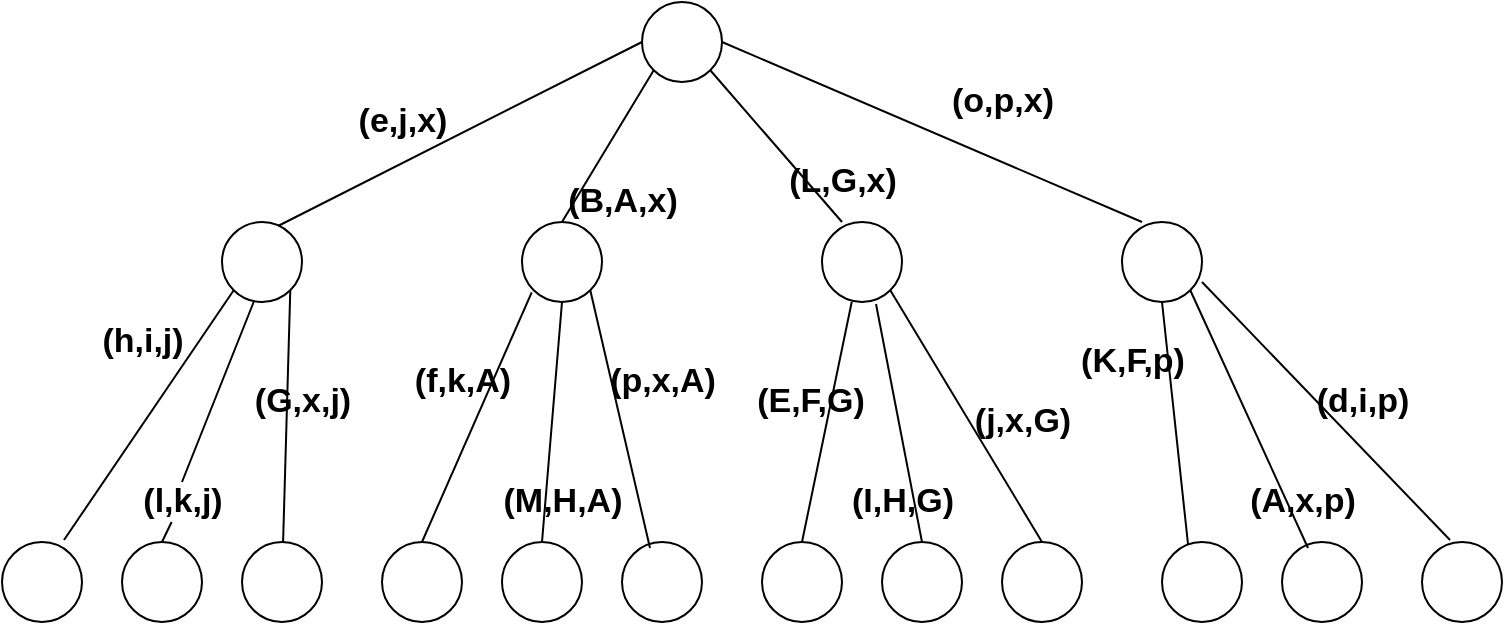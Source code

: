 <mxfile version="15.4.1" type="github">
  <diagram id="0iKbev9w_fv1EcxaYThd" name="Page-1">
    <mxGraphModel dx="1055" dy="905" grid="1" gridSize="10" guides="1" tooltips="1" connect="1" arrows="1" fold="1" page="1" pageScale="1" pageWidth="827" pageHeight="1169" math="0" shadow="0">
      <root>
        <mxCell id="0" />
        <mxCell id="1" parent="0" />
        <mxCell id="4ErdllIeTKA4thGLRw-R-1" value="" style="ellipse;whiteSpace=wrap;html=1;aspect=fixed;" vertex="1" parent="1">
          <mxGeometry x="360" y="170" width="40" height="40" as="geometry" />
        </mxCell>
        <mxCell id="4ErdllIeTKA4thGLRw-R-2" value="" style="ellipse;whiteSpace=wrap;html=1;aspect=fixed;" vertex="1" parent="1">
          <mxGeometry x="600" y="280" width="40" height="40" as="geometry" />
        </mxCell>
        <mxCell id="4ErdllIeTKA4thGLRw-R-3" value="" style="ellipse;whiteSpace=wrap;html=1;aspect=fixed;" vertex="1" parent="1">
          <mxGeometry x="450" y="280" width="40" height="40" as="geometry" />
        </mxCell>
        <mxCell id="4ErdllIeTKA4thGLRw-R-4" value="" style="ellipse;whiteSpace=wrap;html=1;aspect=fixed;" vertex="1" parent="1">
          <mxGeometry x="300" y="280" width="40" height="40" as="geometry" />
        </mxCell>
        <mxCell id="4ErdllIeTKA4thGLRw-R-5" value="" style="ellipse;whiteSpace=wrap;html=1;aspect=fixed;" vertex="1" parent="1">
          <mxGeometry x="150" y="280" width="40" height="40" as="geometry" />
        </mxCell>
        <mxCell id="4ErdllIeTKA4thGLRw-R-6" value="" style="ellipse;whiteSpace=wrap;html=1;aspect=fixed;" vertex="1" parent="1">
          <mxGeometry x="540" y="440" width="40" height="40" as="geometry" />
        </mxCell>
        <mxCell id="4ErdllIeTKA4thGLRw-R-7" value="" style="ellipse;whiteSpace=wrap;html=1;aspect=fixed;" vertex="1" parent="1">
          <mxGeometry x="480" y="440" width="40" height="40" as="geometry" />
        </mxCell>
        <mxCell id="4ErdllIeTKA4thGLRw-R-8" value="" style="ellipse;whiteSpace=wrap;html=1;aspect=fixed;" vertex="1" parent="1">
          <mxGeometry x="620" y="440" width="40" height="40" as="geometry" />
        </mxCell>
        <mxCell id="4ErdllIeTKA4thGLRw-R-9" value="" style="ellipse;whiteSpace=wrap;html=1;aspect=fixed;" vertex="1" parent="1">
          <mxGeometry x="680" y="440" width="40" height="40" as="geometry" />
        </mxCell>
        <mxCell id="4ErdllIeTKA4thGLRw-R-10" value="" style="ellipse;whiteSpace=wrap;html=1;aspect=fixed;" vertex="1" parent="1">
          <mxGeometry x="750" y="440" width="40" height="40" as="geometry" />
        </mxCell>
        <mxCell id="4ErdllIeTKA4thGLRw-R-11" value="" style="ellipse;whiteSpace=wrap;html=1;aspect=fixed;" vertex="1" parent="1">
          <mxGeometry x="420" y="440" width="40" height="40" as="geometry" />
        </mxCell>
        <mxCell id="4ErdllIeTKA4thGLRw-R-12" value="" style="ellipse;whiteSpace=wrap;html=1;aspect=fixed;" vertex="1" parent="1">
          <mxGeometry x="350" y="440" width="40" height="40" as="geometry" />
        </mxCell>
        <mxCell id="4ErdllIeTKA4thGLRw-R-13" value="" style="ellipse;whiteSpace=wrap;html=1;aspect=fixed;" vertex="1" parent="1">
          <mxGeometry x="290" y="440" width="40" height="40" as="geometry" />
        </mxCell>
        <mxCell id="4ErdllIeTKA4thGLRw-R-14" value="" style="ellipse;whiteSpace=wrap;html=1;aspect=fixed;" vertex="1" parent="1">
          <mxGeometry x="230" y="440" width="40" height="40" as="geometry" />
        </mxCell>
        <mxCell id="4ErdllIeTKA4thGLRw-R-15" value="" style="ellipse;whiteSpace=wrap;html=1;aspect=fixed;" vertex="1" parent="1">
          <mxGeometry x="160" y="440" width="40" height="40" as="geometry" />
        </mxCell>
        <mxCell id="4ErdllIeTKA4thGLRw-R-16" value="" style="ellipse;whiteSpace=wrap;html=1;aspect=fixed;" vertex="1" parent="1">
          <mxGeometry x="100" y="440" width="40" height="40" as="geometry" />
        </mxCell>
        <mxCell id="4ErdllIeTKA4thGLRw-R-17" value="" style="ellipse;whiteSpace=wrap;html=1;aspect=fixed;" vertex="1" parent="1">
          <mxGeometry x="40" y="440" width="40" height="40" as="geometry" />
        </mxCell>
        <mxCell id="4ErdllIeTKA4thGLRw-R-21" value="" style="endArrow=none;html=1;exitX=0.7;exitY=0.05;exitDx=0;exitDy=0;entryX=0;entryY=0.5;entryDx=0;entryDy=0;exitPerimeter=0;" edge="1" parent="1" source="4ErdllIeTKA4thGLRw-R-5" target="4ErdllIeTKA4thGLRw-R-1">
          <mxGeometry width="50" height="50" relative="1" as="geometry">
            <mxPoint x="-190" y="120" as="sourcePoint" />
            <mxPoint x="-230" y="80" as="targetPoint" />
          </mxGeometry>
        </mxCell>
        <mxCell id="4ErdllIeTKA4thGLRw-R-22" value="" style="endArrow=none;html=1;exitX=0.5;exitY=0;exitDx=0;exitDy=0;entryX=0;entryY=1;entryDx=0;entryDy=0;" edge="1" parent="1" source="4ErdllIeTKA4thGLRw-R-4" target="4ErdllIeTKA4thGLRw-R-1">
          <mxGeometry width="50" height="50" relative="1" as="geometry">
            <mxPoint x="188" y="292" as="sourcePoint" />
            <mxPoint x="370" y="200" as="targetPoint" />
          </mxGeometry>
        </mxCell>
        <mxCell id="4ErdllIeTKA4thGLRw-R-23" value="" style="endArrow=none;html=1;exitX=0.25;exitY=0;exitDx=0;exitDy=0;entryX=1;entryY=1;entryDx=0;entryDy=0;exitPerimeter=0;" edge="1" parent="1" source="4ErdllIeTKA4thGLRw-R-3" target="4ErdllIeTKA4thGLRw-R-1">
          <mxGeometry width="50" height="50" relative="1" as="geometry">
            <mxPoint x="198" y="302" as="sourcePoint" />
            <mxPoint x="380" y="210" as="targetPoint" />
          </mxGeometry>
        </mxCell>
        <mxCell id="4ErdllIeTKA4thGLRw-R-24" value="" style="endArrow=none;html=1;exitX=0.25;exitY=0;exitDx=0;exitDy=0;entryX=1;entryY=0.5;entryDx=0;entryDy=0;exitPerimeter=0;" edge="1" parent="1" source="4ErdllIeTKA4thGLRw-R-2" target="4ErdllIeTKA4thGLRw-R-1">
          <mxGeometry width="50" height="50" relative="1" as="geometry">
            <mxPoint x="208" y="312" as="sourcePoint" />
            <mxPoint x="390" y="220" as="targetPoint" />
          </mxGeometry>
        </mxCell>
        <mxCell id="4ErdllIeTKA4thGLRw-R-25" value="" style="endArrow=none;html=1;exitX=0.775;exitY=-0.025;exitDx=0;exitDy=0;entryX=0;entryY=1;entryDx=0;entryDy=0;exitPerimeter=0;" edge="1" parent="1" source="4ErdllIeTKA4thGLRw-R-17" target="4ErdllIeTKA4thGLRw-R-5">
          <mxGeometry width="50" height="50" relative="1" as="geometry">
            <mxPoint x="218" y="322" as="sourcePoint" />
            <mxPoint x="400" y="230" as="targetPoint" />
          </mxGeometry>
        </mxCell>
        <mxCell id="4ErdllIeTKA4thGLRw-R-26" value="" style="endArrow=none;html=1;exitX=0.5;exitY=0;exitDx=0;exitDy=0;entryX=0.396;entryY=1;entryDx=0;entryDy=0;entryPerimeter=0;startArrow=none;" edge="1" parent="1" source="4ErdllIeTKA4thGLRw-R-39" target="4ErdllIeTKA4thGLRw-R-5">
          <mxGeometry width="50" height="50" relative="1" as="geometry">
            <mxPoint x="81" y="449" as="sourcePoint" />
            <mxPoint x="165.858" y="324.142" as="targetPoint" />
          </mxGeometry>
        </mxCell>
        <mxCell id="4ErdllIeTKA4thGLRw-R-27" value="" style="endArrow=none;html=1;entryX=1;entryY=1;entryDx=0;entryDy=0;" edge="1" parent="1" source="4ErdllIeTKA4thGLRw-R-15" target="4ErdllIeTKA4thGLRw-R-5">
          <mxGeometry width="50" height="50" relative="1" as="geometry">
            <mxPoint x="91" y="459" as="sourcePoint" />
            <mxPoint x="175.858" y="334.142" as="targetPoint" />
          </mxGeometry>
        </mxCell>
        <mxCell id="4ErdllIeTKA4thGLRw-R-28" value="" style="endArrow=none;html=1;exitX=0.35;exitY=0.075;exitDx=0;exitDy=0;entryX=1;entryY=1;entryDx=0;entryDy=0;exitPerimeter=0;" edge="1" parent="1" source="4ErdllIeTKA4thGLRw-R-12" target="4ErdllIeTKA4thGLRw-R-4">
          <mxGeometry width="50" height="50" relative="1" as="geometry">
            <mxPoint x="255.14" y="434.86" as="sourcePoint" />
            <mxPoint x="339.998" y="310.002" as="targetPoint" />
          </mxGeometry>
        </mxCell>
        <mxCell id="4ErdllIeTKA4thGLRw-R-29" value="" style="endArrow=none;html=1;exitX=0.5;exitY=0;exitDx=0;exitDy=0;" edge="1" parent="1" source="4ErdllIeTKA4thGLRw-R-13">
          <mxGeometry width="50" height="50" relative="1" as="geometry">
            <mxPoint x="240" y="444.86" as="sourcePoint" />
            <mxPoint x="320" y="320" as="targetPoint" />
          </mxGeometry>
        </mxCell>
        <mxCell id="4ErdllIeTKA4thGLRw-R-30" value="" style="endArrow=none;html=1;exitX=0.5;exitY=0;exitDx=0;exitDy=0;entryX=0;entryY=1;entryDx=0;entryDy=0;" edge="1" parent="1" source="4ErdllIeTKA4thGLRw-R-14">
          <mxGeometry width="50" height="50" relative="1" as="geometry">
            <mxPoint x="220" y="440" as="sourcePoint" />
            <mxPoint x="304.858" y="315.142" as="targetPoint" />
          </mxGeometry>
        </mxCell>
        <mxCell id="4ErdllIeTKA4thGLRw-R-31" value="" style="endArrow=none;html=1;exitX=0.5;exitY=0;exitDx=0;exitDy=0;entryX=1;entryY=1;entryDx=0;entryDy=0;" edge="1" parent="1" source="4ErdllIeTKA4thGLRw-R-6" target="4ErdllIeTKA4thGLRw-R-3">
          <mxGeometry width="50" height="50" relative="1" as="geometry">
            <mxPoint x="405.14" y="434.86" as="sourcePoint" />
            <mxPoint x="489.998" y="310.002" as="targetPoint" />
          </mxGeometry>
        </mxCell>
        <mxCell id="4ErdllIeTKA4thGLRw-R-32" value="" style="endArrow=none;html=1;exitX=0.5;exitY=0;exitDx=0;exitDy=0;exitPerimeter=0;entryX=0.675;entryY=1.025;entryDx=0;entryDy=0;entryPerimeter=0;" edge="1" parent="1" source="4ErdllIeTKA4thGLRw-R-7" target="4ErdllIeTKA4thGLRw-R-3">
          <mxGeometry width="50" height="50" relative="1" as="geometry">
            <mxPoint x="400" y="440" as="sourcePoint" />
            <mxPoint x="480" y="320" as="targetPoint" />
          </mxGeometry>
        </mxCell>
        <mxCell id="4ErdllIeTKA4thGLRw-R-33" value="" style="endArrow=none;html=1;exitX=0.5;exitY=0;exitDx=0;exitDy=0;entryX=0;entryY=1;entryDx=0;entryDy=0;" edge="1" parent="1" source="4ErdllIeTKA4thGLRw-R-11">
          <mxGeometry width="50" height="50" relative="1" as="geometry">
            <mxPoint x="380" y="444.86" as="sourcePoint" />
            <mxPoint x="464.858" y="320.002" as="targetPoint" />
          </mxGeometry>
        </mxCell>
        <mxCell id="4ErdllIeTKA4thGLRw-R-34" value="" style="endArrow=none;html=1;exitX=0.35;exitY=-0.025;exitDx=0;exitDy=0;entryX=1;entryY=0.75;entryDx=0;entryDy=0;exitPerimeter=0;entryPerimeter=0;" edge="1" parent="1" source="4ErdllIeTKA4thGLRw-R-10" target="4ErdllIeTKA4thGLRw-R-2">
          <mxGeometry width="50" height="50" relative="1" as="geometry">
            <mxPoint x="560" y="424.86" as="sourcePoint" />
            <mxPoint x="644.858" y="300.002" as="targetPoint" />
          </mxGeometry>
        </mxCell>
        <mxCell id="4ErdllIeTKA4thGLRw-R-35" value="" style="endArrow=none;html=1;exitX=0.325;exitY=0.075;exitDx=0;exitDy=0;entryX=1;entryY=1;entryDx=0;entryDy=0;exitPerimeter=0;" edge="1" parent="1" source="4ErdllIeTKA4thGLRw-R-9" target="4ErdllIeTKA4thGLRw-R-2">
          <mxGeometry width="50" height="50" relative="1" as="geometry">
            <mxPoint x="555.14" y="434.86" as="sourcePoint" />
            <mxPoint x="639.998" y="310.002" as="targetPoint" />
          </mxGeometry>
        </mxCell>
        <mxCell id="4ErdllIeTKA4thGLRw-R-36" value="" style="endArrow=none;html=1;exitX=0.325;exitY=0.025;exitDx=0;exitDy=0;entryX=0.5;entryY=1;entryDx=0;entryDy=0;exitPerimeter=0;" edge="1" parent="1" source="4ErdllIeTKA4thGLRw-R-8" target="4ErdllIeTKA4thGLRw-R-2">
          <mxGeometry width="50" height="50" relative="1" as="geometry">
            <mxPoint x="181" y="549" as="sourcePoint" />
            <mxPoint x="265.858" y="424.142" as="targetPoint" />
          </mxGeometry>
        </mxCell>
        <mxCell id="4ErdllIeTKA4thGLRw-R-37" value="&lt;font size=&quot;1&quot;&gt;&lt;b style=&quot;font-size: 17px&quot;&gt;(e,j,x)&lt;/b&gt;&lt;/font&gt;" style="text;html=1;align=center;verticalAlign=middle;resizable=0;points=[];autosize=1;strokeColor=none;fillColor=none;" vertex="1" parent="1">
          <mxGeometry x="210" y="220" width="60" height="20" as="geometry" />
        </mxCell>
        <mxCell id="4ErdllIeTKA4thGLRw-R-38" value="&lt;font size=&quot;1&quot;&gt;&lt;b style=&quot;font-size: 17px&quot;&gt;(G,x,j)&lt;/b&gt;&lt;/font&gt;" style="text;html=1;align=center;verticalAlign=middle;resizable=0;points=[];autosize=1;strokeColor=none;fillColor=none;" vertex="1" parent="1">
          <mxGeometry x="160" y="360" width="60" height="20" as="geometry" />
        </mxCell>
        <mxCell id="4ErdllIeTKA4thGLRw-R-40" value="&lt;font size=&quot;1&quot;&gt;&lt;b style=&quot;font-size: 17px&quot;&gt;(h,i,j)&lt;/b&gt;&lt;/font&gt;" style="text;html=1;align=center;verticalAlign=middle;resizable=0;points=[];autosize=1;strokeColor=none;fillColor=none;" vertex="1" parent="1">
          <mxGeometry x="80" y="330" width="60" height="20" as="geometry" />
        </mxCell>
        <mxCell id="4ErdllIeTKA4thGLRw-R-39" value="&lt;font size=&quot;1&quot;&gt;&lt;b style=&quot;font-size: 17px&quot;&gt;(l,k,j)&lt;/b&gt;&lt;/font&gt;" style="text;html=1;align=center;verticalAlign=middle;resizable=0;points=[];autosize=1;strokeColor=none;fillColor=none;" vertex="1" parent="1">
          <mxGeometry x="105" y="410" width="50" height="20" as="geometry" />
        </mxCell>
        <mxCell id="4ErdllIeTKA4thGLRw-R-41" value="" style="endArrow=none;html=1;exitX=0.5;exitY=0;exitDx=0;exitDy=0;entryX=0.396;entryY=1;entryDx=0;entryDy=0;entryPerimeter=0;" edge="1" parent="1" source="4ErdllIeTKA4thGLRw-R-16" target="4ErdllIeTKA4thGLRw-R-39">
          <mxGeometry width="50" height="50" relative="1" as="geometry">
            <mxPoint x="120" y="440" as="sourcePoint" />
            <mxPoint x="165.84" y="320" as="targetPoint" />
          </mxGeometry>
        </mxCell>
        <mxCell id="4ErdllIeTKA4thGLRw-R-42" value="&lt;font size=&quot;1&quot;&gt;&lt;b style=&quot;font-size: 17px&quot;&gt;(f,k,A)&lt;/b&gt;&lt;/font&gt;" style="text;html=1;align=center;verticalAlign=middle;resizable=0;points=[];autosize=1;strokeColor=none;fillColor=none;" vertex="1" parent="1">
          <mxGeometry x="240" y="350" width="60" height="20" as="geometry" />
        </mxCell>
        <mxCell id="4ErdllIeTKA4thGLRw-R-43" value="&lt;font size=&quot;1&quot;&gt;&lt;b style=&quot;font-size: 17px&quot;&gt;(E,F,G)&lt;/b&gt;&lt;/font&gt;" style="text;html=1;align=center;verticalAlign=middle;resizable=0;points=[];autosize=1;strokeColor=none;fillColor=none;" vertex="1" parent="1">
          <mxGeometry x="409" y="360" width="70" height="20" as="geometry" />
        </mxCell>
        <mxCell id="4ErdllIeTKA4thGLRw-R-44" value="&lt;font size=&quot;1&quot;&gt;&lt;b style=&quot;font-size: 17px&quot;&gt;(I,H,G)&lt;/b&gt;&lt;/font&gt;" style="text;html=1;align=center;verticalAlign=middle;resizable=0;points=[];autosize=1;strokeColor=none;fillColor=none;" vertex="1" parent="1">
          <mxGeometry x="455" y="410" width="70" height="20" as="geometry" />
        </mxCell>
        <mxCell id="4ErdllIeTKA4thGLRw-R-45" value="&lt;font size=&quot;1&quot;&gt;&lt;b style=&quot;font-size: 17px&quot;&gt;(j,x,G)&lt;/b&gt;&lt;/font&gt;" style="text;html=1;align=center;verticalAlign=middle;resizable=0;points=[];autosize=1;strokeColor=none;fillColor=none;" vertex="1" parent="1">
          <mxGeometry x="520" y="370" width="60" height="20" as="geometry" />
        </mxCell>
        <mxCell id="4ErdllIeTKA4thGLRw-R-46" value="&lt;font size=&quot;1&quot;&gt;&lt;b style=&quot;font-size: 17px&quot;&gt;(A,x,p)&lt;/b&gt;&lt;/font&gt;" style="text;html=1;align=center;verticalAlign=middle;resizable=0;points=[];autosize=1;strokeColor=none;fillColor=none;" vertex="1" parent="1">
          <mxGeometry x="655" y="410" width="70" height="20" as="geometry" />
        </mxCell>
        <mxCell id="4ErdllIeTKA4thGLRw-R-47" value="&lt;font size=&quot;1&quot;&gt;&lt;b style=&quot;font-size: 17px&quot;&gt;(B,A,x)&lt;/b&gt;&lt;/font&gt;" style="text;html=1;align=center;verticalAlign=middle;resizable=0;points=[];autosize=1;strokeColor=none;fillColor=none;" vertex="1" parent="1">
          <mxGeometry x="315" y="260" width="70" height="20" as="geometry" />
        </mxCell>
        <mxCell id="4ErdllIeTKA4thGLRw-R-48" value="&lt;font size=&quot;1&quot;&gt;&lt;b style=&quot;font-size: 17px&quot;&gt;(L,G,x)&lt;/b&gt;&lt;/font&gt;" style="text;html=1;align=center;verticalAlign=middle;resizable=0;points=[];autosize=1;strokeColor=none;fillColor=none;" vertex="1" parent="1">
          <mxGeometry x="425" y="250" width="70" height="20" as="geometry" />
        </mxCell>
        <mxCell id="4ErdllIeTKA4thGLRw-R-49" value="&lt;font size=&quot;1&quot;&gt;&lt;b style=&quot;font-size: 17px&quot;&gt;(o,p,x)&lt;/b&gt;&lt;/font&gt;" style="text;html=1;align=center;verticalAlign=middle;resizable=0;points=[];autosize=1;strokeColor=none;fillColor=none;" vertex="1" parent="1">
          <mxGeometry x="505" y="210" width="70" height="20" as="geometry" />
        </mxCell>
        <mxCell id="4ErdllIeTKA4thGLRw-R-50" value="&lt;font size=&quot;1&quot;&gt;&lt;b style=&quot;font-size: 17px&quot;&gt;(d,i,p)&lt;/b&gt;&lt;/font&gt;" style="text;html=1;align=center;verticalAlign=middle;resizable=0;points=[];autosize=1;strokeColor=none;fillColor=none;" vertex="1" parent="1">
          <mxGeometry x="690" y="360" width="60" height="20" as="geometry" />
        </mxCell>
        <mxCell id="4ErdllIeTKA4thGLRw-R-54" value="&lt;font size=&quot;1&quot;&gt;&lt;b style=&quot;font-size: 17px&quot;&gt;(p,x,A)&lt;/b&gt;&lt;/font&gt;" style="text;html=1;align=center;verticalAlign=middle;resizable=0;points=[];autosize=1;strokeColor=none;fillColor=none;" vertex="1" parent="1">
          <mxGeometry x="335" y="350" width="70" height="20" as="geometry" />
        </mxCell>
        <mxCell id="4ErdllIeTKA4thGLRw-R-55" value="&lt;font size=&quot;1&quot;&gt;&lt;b style=&quot;font-size: 17px&quot;&gt;(M,H,A)&lt;/b&gt;&lt;/font&gt;" style="text;html=1;align=center;verticalAlign=middle;resizable=0;points=[];autosize=1;strokeColor=none;fillColor=none;" vertex="1" parent="1">
          <mxGeometry x="285" y="410" width="70" height="20" as="geometry" />
        </mxCell>
        <mxCell id="4ErdllIeTKA4thGLRw-R-56" value="&lt;font size=&quot;1&quot;&gt;&lt;b style=&quot;font-size: 17px&quot;&gt;(K,F,p)&lt;/b&gt;&lt;/font&gt;" style="text;html=1;align=center;verticalAlign=middle;resizable=0;points=[];autosize=1;strokeColor=none;fillColor=none;" vertex="1" parent="1">
          <mxGeometry x="570" y="340" width="70" height="20" as="geometry" />
        </mxCell>
      </root>
    </mxGraphModel>
  </diagram>
</mxfile>
